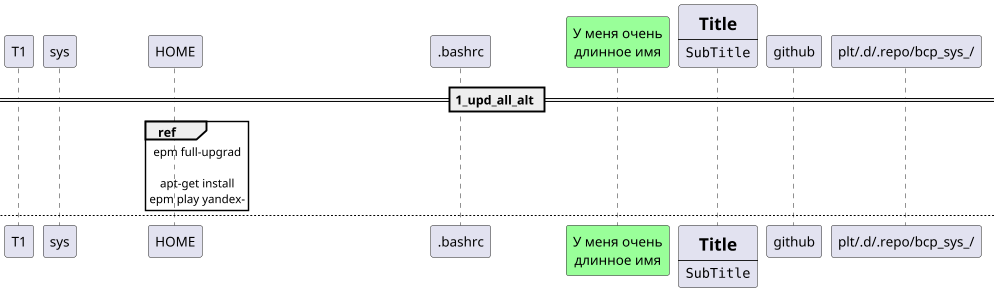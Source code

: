 @startuml

scale 1000*500
autonumber 

participant T1
participant sys 
participant HOME
participant ".bashrc"
participant "У меня очень\nдлинное имя" as L #99FF99

participant Participant [
    =Title
    ----
    ""SubTitle""
]

note left [[http://plantuml.com/start]]
  a note with a link
end note

== 1_upd_all_alt ==
ref over HOME
epm full-upgrad

apt-get install
epm play yandex-
end ref

newpage

== 2_reset_plt_fonsh ==
ref over HOME : rm -f "$HOME"/ REPOBARE/ .fonsh_path .plt_path .repo_path
== 3_git_init ==
ref over HOME
rm -rf ${HOME}/.ssh
unzip ${HOME}/read.zip -d ${HOME}
end ref
== 4_git_clone ==
github -> HOME: clone git@github.com: plt, communis, fonsh
note right
<code>
main() {
printf("Hello world");
}
</code>
[[http://plantuml.com{Optional tooltip} This label is printed]]
end note
== 5_first_copy_dotfiles ==
"plt/.d/.repo/bcp_sys_/" -> HOME:tar -xzvf repo_path plt_path fonsh_path
ref over ".bashrc" : -> ".bashrc":add str: . ~/.fonshrc . ~/.pltrc
ref over HOME : rm ${HOME}/.vscode-oss
== 6_first_start_bash ==
ref over sys
. $HOME/.bashrc


bcp_l2d_ -_bcp bashrc
bcp_sys_ -_dpl
apt_alt_ 1
end ref

    group My own label
    sys -> sys : Log attack start
        loop 1000 times
            sys -> sys: DNS Attack
        end
    sys -> sys : Log attack end
    end
    critical that ERROR 
    sys -> sys : Log attack start
        loop 1000 times
            sys -> sys: DNS Attack
        end
    sys -> sys : Log attack end
    end 


@enduml